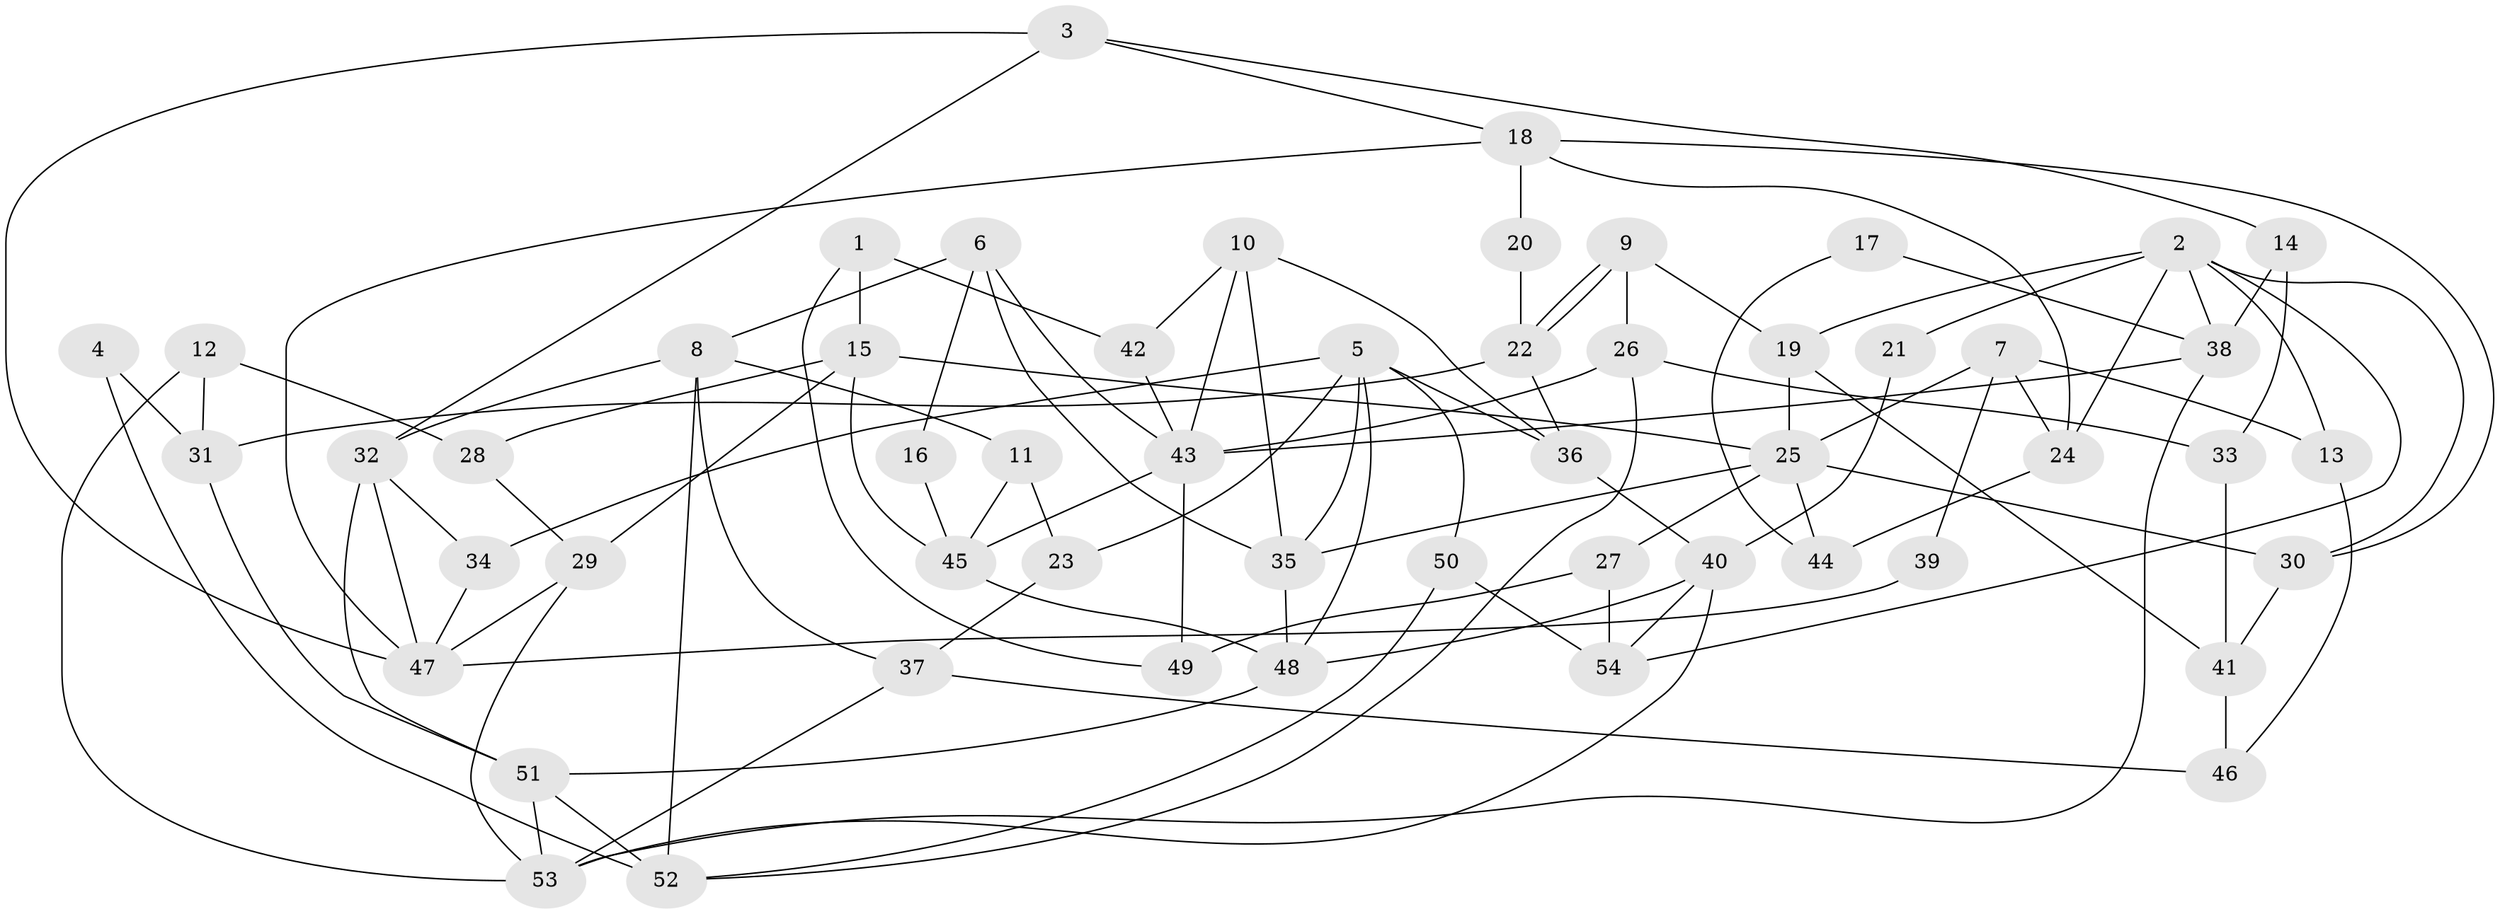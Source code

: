 // Generated by graph-tools (version 1.1) at 2025/50/03/09/25 03:50:08]
// undirected, 54 vertices, 108 edges
graph export_dot {
graph [start="1"]
  node [color=gray90,style=filled];
  1;
  2;
  3;
  4;
  5;
  6;
  7;
  8;
  9;
  10;
  11;
  12;
  13;
  14;
  15;
  16;
  17;
  18;
  19;
  20;
  21;
  22;
  23;
  24;
  25;
  26;
  27;
  28;
  29;
  30;
  31;
  32;
  33;
  34;
  35;
  36;
  37;
  38;
  39;
  40;
  41;
  42;
  43;
  44;
  45;
  46;
  47;
  48;
  49;
  50;
  51;
  52;
  53;
  54;
  1 -- 15;
  1 -- 49;
  1 -- 42;
  2 -- 13;
  2 -- 38;
  2 -- 19;
  2 -- 21;
  2 -- 24;
  2 -- 30;
  2 -- 54;
  3 -- 18;
  3 -- 32;
  3 -- 14;
  3 -- 47;
  4 -- 52;
  4 -- 31;
  5 -- 35;
  5 -- 48;
  5 -- 23;
  5 -- 34;
  5 -- 36;
  5 -- 50;
  6 -- 8;
  6 -- 43;
  6 -- 16;
  6 -- 35;
  7 -- 25;
  7 -- 24;
  7 -- 13;
  7 -- 39;
  8 -- 52;
  8 -- 37;
  8 -- 11;
  8 -- 32;
  9 -- 19;
  9 -- 22;
  9 -- 22;
  9 -- 26;
  10 -- 42;
  10 -- 36;
  10 -- 35;
  10 -- 43;
  11 -- 45;
  11 -- 23;
  12 -- 31;
  12 -- 53;
  12 -- 28;
  13 -- 46;
  14 -- 38;
  14 -- 33;
  15 -- 28;
  15 -- 45;
  15 -- 25;
  15 -- 29;
  16 -- 45;
  17 -- 38;
  17 -- 44;
  18 -- 47;
  18 -- 30;
  18 -- 20;
  18 -- 24;
  19 -- 25;
  19 -- 41;
  20 -- 22;
  21 -- 40;
  22 -- 36;
  22 -- 31;
  23 -- 37;
  24 -- 44;
  25 -- 35;
  25 -- 27;
  25 -- 30;
  25 -- 44;
  26 -- 33;
  26 -- 43;
  26 -- 52;
  27 -- 54;
  27 -- 49;
  28 -- 29;
  29 -- 47;
  29 -- 53;
  30 -- 41;
  31 -- 51;
  32 -- 47;
  32 -- 34;
  32 -- 51;
  33 -- 41;
  34 -- 47;
  35 -- 48;
  36 -- 40;
  37 -- 53;
  37 -- 46;
  38 -- 53;
  38 -- 43;
  39 -- 47;
  40 -- 54;
  40 -- 53;
  40 -- 48;
  41 -- 46;
  42 -- 43;
  43 -- 45;
  43 -- 49;
  45 -- 48;
  48 -- 51;
  50 -- 52;
  50 -- 54;
  51 -- 52;
  51 -- 53;
}
